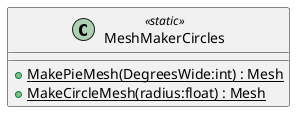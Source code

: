 @startuml
class MeshMakerCircles <<static>> {
    + {static} MakePieMesh(DegreesWide:int) : Mesh
    + {static} MakeCircleMesh(radius:float) : Mesh
}
@enduml
